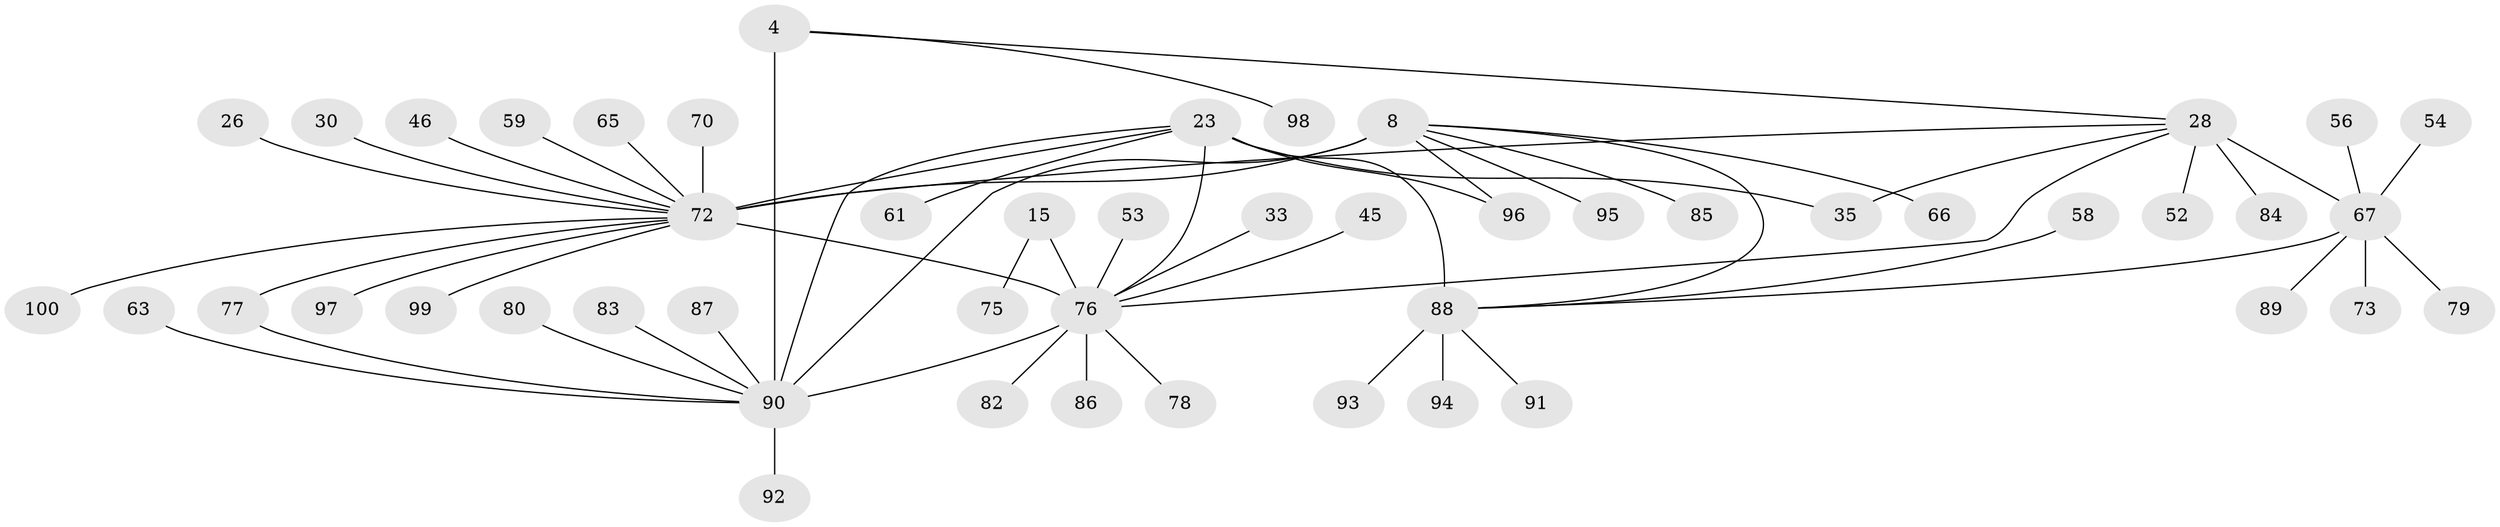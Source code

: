 // original degree distribution, {6: 0.06, 7: 0.04, 9: 0.05, 4: 0.02, 10: 0.04, 5: 0.01, 8: 0.03, 11: 0.01, 1: 0.54, 2: 0.17, 3: 0.03}
// Generated by graph-tools (version 1.1) at 2025/58/03/04/25 21:58:18]
// undirected, 50 vertices, 59 edges
graph export_dot {
graph [start="1"]
  node [color=gray90,style=filled];
  4 [super="+1"];
  8 [super="+7"];
  15 [super="+12"];
  23 [super="+21"];
  26;
  28 [super="+19"];
  30;
  33;
  35;
  45;
  46;
  52;
  53;
  54;
  56;
  58;
  59;
  61;
  63;
  65;
  66 [super="+43"];
  67 [super="+17+20+40+49+51"];
  70;
  72 [super="+69+10+42"];
  73;
  75;
  76 [super="+14+29"];
  77 [super="+36"];
  78;
  79;
  80;
  82;
  83;
  84;
  85;
  86;
  87 [super="+74"];
  88 [super="+64+24+31+37"];
  89;
  90 [super="+39+81+2+71+60"];
  91;
  92;
  93 [super="+44"];
  94;
  95;
  96 [super="+62"];
  97;
  98;
  99;
  100;
  4 -- 98;
  4 -- 90 [weight=6];
  4 -- 28;
  8 -- 85;
  8 -- 95;
  8 -- 66;
  8 -- 96;
  8 -- 72 [weight=6];
  8 -- 88;
  8 -- 90;
  15 -- 75;
  15 -- 76 [weight=6];
  23 -- 35;
  23 -- 90 [weight=2];
  23 -- 96;
  23 -- 76 [weight=2];
  23 -- 61;
  23 -- 72 [weight=3];
  23 -- 88 [weight=6];
  26 -- 72;
  28 -- 72 [weight=3];
  28 -- 35;
  28 -- 52;
  28 -- 84;
  28 -- 67 [weight=6];
  28 -- 76;
  30 -- 72;
  33 -- 76;
  45 -- 76;
  46 -- 72;
  53 -- 76;
  54 -- 67;
  56 -- 67;
  58 -- 88;
  59 -- 72;
  63 -- 90;
  65 -- 72;
  67 -- 89;
  67 -- 79;
  67 -- 73;
  67 -- 88;
  70 -- 72;
  72 -- 77;
  72 -- 97;
  72 -- 99;
  72 -- 100;
  72 -- 76 [weight=2];
  76 -- 78;
  76 -- 82;
  76 -- 86;
  76 -- 90 [weight=2];
  77 -- 90;
  80 -- 90;
  83 -- 90;
  87 -- 90;
  88 -- 93;
  88 -- 94;
  88 -- 91;
  90 -- 92;
}
